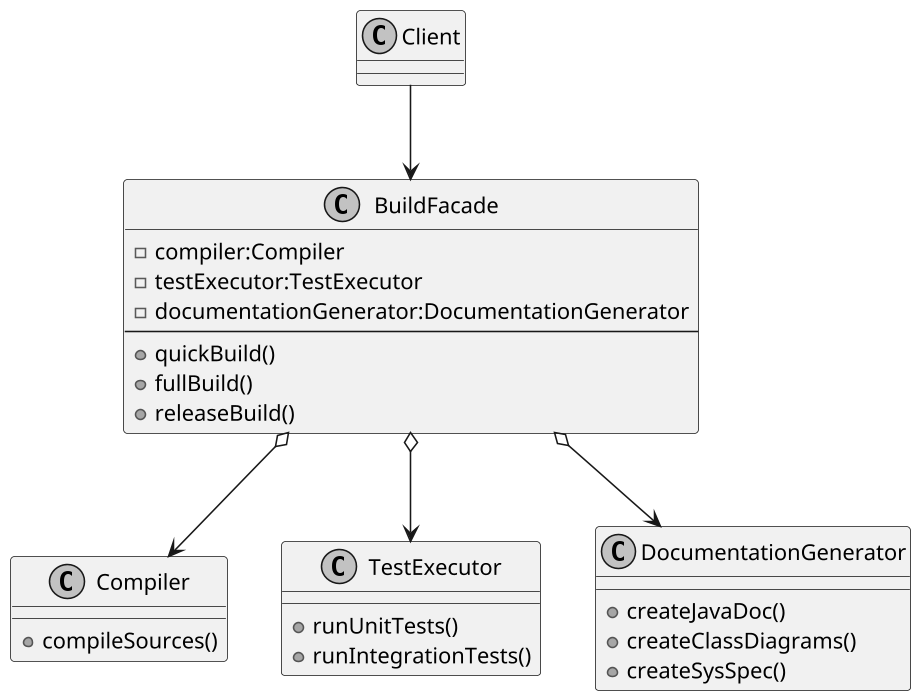 @startuml

skinparam monochrome true
skinparam defaultFontName Droid Sans
skinparam dpi 150

class BuildFacade {
    - compiler:Compiler
    - testExecutor:TestExecutor
    - documentationGenerator:DocumentationGenerator
    ---
    + quickBuild()
    + fullBuild()
    + releaseBuild()
}

class Compiler {
    + compileSources()
}

class TestExecutor {
    + runUnitTests()
    + runIntegrationTests()
}

class DocumentationGenerator {
    + createJavaDoc()
    + createClassDiagrams()
    + createSysSpec()
}

class Client {
}

BuildFacade o--> Compiler
BuildFacade o--> TestExecutor
BuildFacade o--> DocumentationGenerator

Client --> BuildFacade

@enduml
